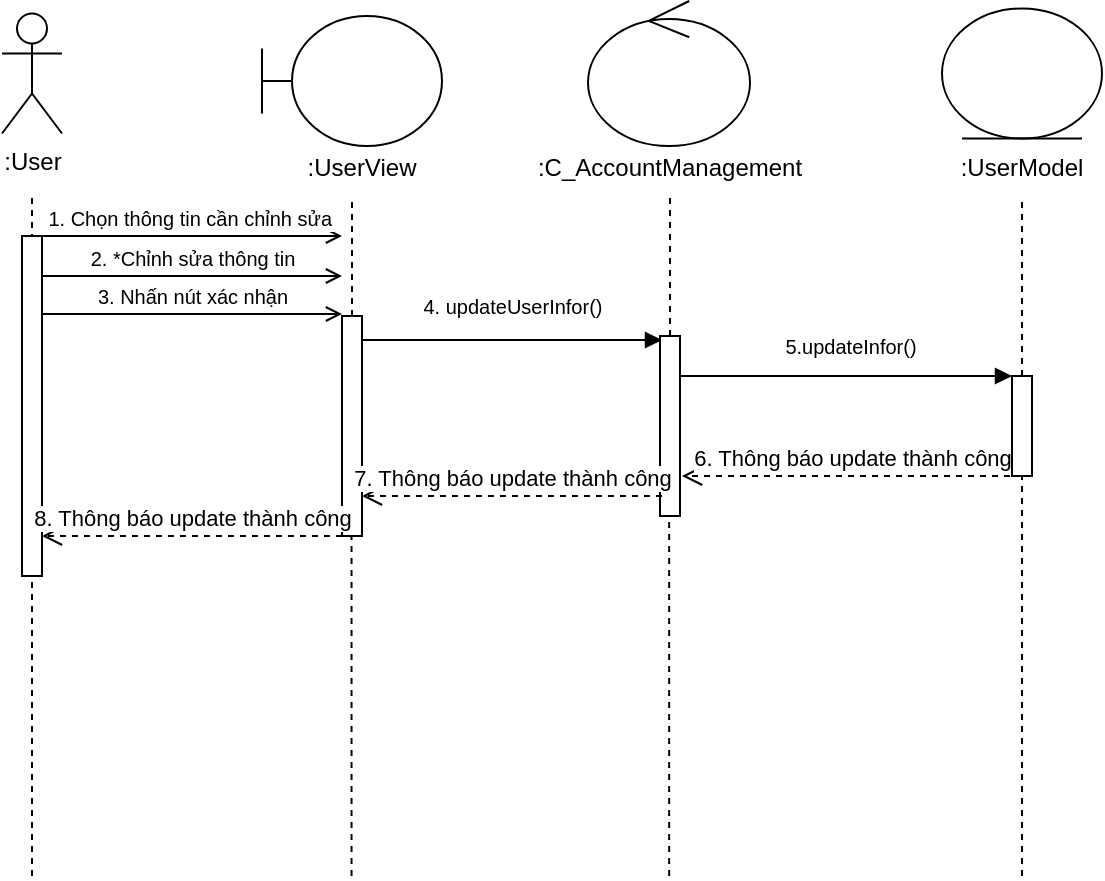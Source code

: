 <mxfile version="27.1.0">
  <diagram name="Trang-1" id="Y73uk2NvZazpeoCsTUrs">
    <mxGraphModel dx="1213" dy="625" grid="1" gridSize="10" guides="1" tooltips="1" connect="1" arrows="1" fold="1" page="1" pageScale="1" pageWidth="827" pageHeight="1169" math="0" shadow="0">
      <root>
        <mxCell id="0" />
        <mxCell id="1" parent="0" />
        <mxCell id="s8l3ISeXjByuw9BJptxl-1" value=":User" style="shape=umlActor;verticalLabelPosition=bottom;verticalAlign=top;html=1;outlineConnect=0;" parent="1" vertex="1">
          <mxGeometry x="80" y="48.75" width="30" height="60" as="geometry" />
        </mxCell>
        <mxCell id="s8l3ISeXjByuw9BJptxl-2" value="" style="endArrow=none;dashed=1;html=1;rounded=0;" parent="1" edge="1">
          <mxGeometry width="50" height="50" relative="1" as="geometry">
            <mxPoint x="95" y="480" as="sourcePoint" />
            <mxPoint x="95" y="140" as="targetPoint" />
          </mxGeometry>
        </mxCell>
        <mxCell id="s8l3ISeXjByuw9BJptxl-3" value="" style="shape=umlBoundary;whiteSpace=wrap;html=1;" parent="1" vertex="1">
          <mxGeometry x="210" y="50" width="90" height="65" as="geometry" />
        </mxCell>
        <mxCell id="s8l3ISeXjByuw9BJptxl-4" value="" style="ellipse;shape=umlControl;whiteSpace=wrap;html=1;" parent="1" vertex="1">
          <mxGeometry x="373" y="42.5" width="81" height="72.5" as="geometry" />
        </mxCell>
        <mxCell id="s8l3ISeXjByuw9BJptxl-5" value="" style="ellipse;shape=umlEntity;whiteSpace=wrap;html=1;" parent="1" vertex="1">
          <mxGeometry x="550" y="46.25" width="80" height="65" as="geometry" />
        </mxCell>
        <mxCell id="s8l3ISeXjByuw9BJptxl-6" value="" style="endArrow=none;dashed=1;html=1;rounded=0;" parent="1" source="ZXuasmkUzZKdzhuF5KMJ-9" edge="1">
          <mxGeometry width="50" height="50" relative="1" as="geometry">
            <mxPoint x="254.76" y="480" as="sourcePoint" />
            <mxPoint x="255" y="140" as="targetPoint" />
          </mxGeometry>
        </mxCell>
        <mxCell id="s8l3ISeXjByuw9BJptxl-7" value="" style="endArrow=none;dashed=1;html=1;rounded=0;" parent="1" source="ZXuasmkUzZKdzhuF5KMJ-11" edge="1">
          <mxGeometry width="50" height="50" relative="1" as="geometry">
            <mxPoint x="413.58" y="480" as="sourcePoint" />
            <mxPoint x="414" y="140" as="targetPoint" />
          </mxGeometry>
        </mxCell>
        <mxCell id="s8l3ISeXjByuw9BJptxl-8" value="" style="endArrow=none;dashed=1;html=1;rounded=0;" parent="1" source="ZXuasmkUzZKdzhuF5KMJ-21" edge="1">
          <mxGeometry width="50" height="50" relative="1" as="geometry">
            <mxPoint x="590" y="480" as="sourcePoint" />
            <mxPoint x="590" y="140" as="targetPoint" />
          </mxGeometry>
        </mxCell>
        <mxCell id="ZXuasmkUzZKdzhuF5KMJ-1" value="&lt;font style=&quot;font-size: 10px;&quot;&gt;1. Chọn thông tin cần chỉnh sửa&amp;nbsp;&lt;/font&gt;" style="html=1;verticalAlign=bottom;startArrow=none;startFill=0;endArrow=open;curved=0;rounded=0;endFill=0;" parent="1" edge="1">
          <mxGeometry width="60" relative="1" as="geometry">
            <mxPoint x="100" y="160" as="sourcePoint" />
            <mxPoint x="250" y="160" as="targetPoint" />
          </mxGeometry>
        </mxCell>
        <mxCell id="ZXuasmkUzZKdzhuF5KMJ-3" value="" style="html=1;points=[[0,0,0,0,5],[0,1,0,0,-5],[1,0,0,0,5],[1,1,0,0,-5]];perimeter=orthogonalPerimeter;outlineConnect=0;targetShapes=umlLifeline;portConstraint=eastwest;newEdgeStyle={&quot;curved&quot;:0,&quot;rounded&quot;:0};" parent="1" vertex="1">
          <mxGeometry x="90" y="160" width="10" height="170" as="geometry" />
        </mxCell>
        <mxCell id="ZXuasmkUzZKdzhuF5KMJ-6" value="" style="html=1;verticalAlign=bottom;startArrow=none;startFill=0;endArrow=block;curved=0;rounded=0;endFill=1;" parent="1" edge="1">
          <mxGeometry width="60" relative="1" as="geometry">
            <mxPoint x="255" y="212" as="sourcePoint" />
            <mxPoint x="410" y="212" as="targetPoint" />
          </mxGeometry>
        </mxCell>
        <mxCell id="ZXuasmkUzZKdzhuF5KMJ-7" value="&lt;font style=&quot;font-size: 10px;&quot;&gt;2. *Chỉnh sửa thông tin&lt;/font&gt;" style="html=1;verticalAlign=bottom;startArrow=none;startFill=0;endArrow=open;curved=0;rounded=0;endFill=0;" parent="1" edge="1">
          <mxGeometry width="60" relative="1" as="geometry">
            <mxPoint x="100" y="180" as="sourcePoint" />
            <mxPoint x="250" y="180" as="targetPoint" />
          </mxGeometry>
        </mxCell>
        <mxCell id="ZXuasmkUzZKdzhuF5KMJ-8" value="&lt;font style=&quot;font-size: 10px;&quot;&gt;4. updateUserInfor()&lt;/font&gt;" style="text;html=1;align=center;verticalAlign=middle;resizable=0;points=[];autosize=1;strokeColor=none;fillColor=none;" parent="1" vertex="1">
          <mxGeometry x="280" y="180" width="110" height="30" as="geometry" />
        </mxCell>
        <mxCell id="ZXuasmkUzZKdzhuF5KMJ-10" value="" style="endArrow=none;dashed=1;html=1;rounded=0;" parent="1" target="ZXuasmkUzZKdzhuF5KMJ-9" edge="1">
          <mxGeometry width="50" height="50" relative="1" as="geometry">
            <mxPoint x="254.76" y="480" as="sourcePoint" />
            <mxPoint x="254.76" y="130" as="targetPoint" />
          </mxGeometry>
        </mxCell>
        <mxCell id="ZXuasmkUzZKdzhuF5KMJ-9" value="" style="html=1;points=[[0,0,0,0,5],[0,1,0,0,-5],[1,0,0,0,5],[1,1,0,0,-5]];perimeter=orthogonalPerimeter;outlineConnect=0;targetShapes=umlLifeline;portConstraint=eastwest;newEdgeStyle={&quot;curved&quot;:0,&quot;rounded&quot;:0};" parent="1" vertex="1">
          <mxGeometry x="250" y="200" width="10" height="110" as="geometry" />
        </mxCell>
        <mxCell id="ZXuasmkUzZKdzhuF5KMJ-12" value="" style="endArrow=none;dashed=1;html=1;rounded=0;" parent="1" target="ZXuasmkUzZKdzhuF5KMJ-11" edge="1">
          <mxGeometry width="50" height="50" relative="1" as="geometry">
            <mxPoint x="413.58" y="480" as="sourcePoint" />
            <mxPoint x="413.58" y="130" as="targetPoint" />
          </mxGeometry>
        </mxCell>
        <mxCell id="ZXuasmkUzZKdzhuF5KMJ-11" value="" style="html=1;points=[[0,0,0,0,5],[0,1,0,0,-5],[1,0,0,0,5],[1,1,0,0,-5]];perimeter=orthogonalPerimeter;outlineConnect=0;targetShapes=umlLifeline;portConstraint=eastwest;newEdgeStyle={&quot;curved&quot;:0,&quot;rounded&quot;:0};" parent="1" vertex="1">
          <mxGeometry x="409" y="210" width="10" height="90" as="geometry" />
        </mxCell>
        <mxCell id="ZXuasmkUzZKdzhuF5KMJ-16" value="" style="html=1;verticalAlign=bottom;startArrow=none;startFill=0;endArrow=block;curved=0;rounded=0;endFill=1;" parent="1" target="ZXuasmkUzZKdzhuF5KMJ-21" edge="1">
          <mxGeometry width="60" relative="1" as="geometry">
            <mxPoint x="419" y="230" as="sourcePoint" />
            <mxPoint x="590" y="231" as="targetPoint" />
          </mxGeometry>
        </mxCell>
        <mxCell id="ZXuasmkUzZKdzhuF5KMJ-17" value="&lt;span style=&quot;font-size: 10px;&quot;&gt;5.updateInfor()&lt;/span&gt;" style="text;html=1;align=center;verticalAlign=middle;resizable=0;points=[];autosize=1;strokeColor=none;fillColor=none;" parent="1" vertex="1">
          <mxGeometry x="459" y="200" width="90" height="30" as="geometry" />
        </mxCell>
        <mxCell id="ZXuasmkUzZKdzhuF5KMJ-20" value="6. Thông báo update thành công" style="html=1;verticalAlign=bottom;endArrow=open;dashed=1;endSize=8;curved=0;rounded=0;" parent="1" edge="1">
          <mxGeometry relative="1" as="geometry">
            <mxPoint x="590" y="280" as="sourcePoint" />
            <mxPoint x="420" y="280" as="targetPoint" />
          </mxGeometry>
        </mxCell>
        <mxCell id="ZXuasmkUzZKdzhuF5KMJ-22" value="" style="endArrow=none;dashed=1;html=1;rounded=0;" parent="1" target="ZXuasmkUzZKdzhuF5KMJ-21" edge="1">
          <mxGeometry width="50" height="50" relative="1" as="geometry">
            <mxPoint x="590" y="480" as="sourcePoint" />
            <mxPoint x="590" y="130" as="targetPoint" />
          </mxGeometry>
        </mxCell>
        <mxCell id="ZXuasmkUzZKdzhuF5KMJ-21" value="" style="html=1;points=[[0,0,0,0,5],[0,1,0,0,-5],[1,0,0,0,5],[1,1,0,0,-5]];perimeter=orthogonalPerimeter;outlineConnect=0;targetShapes=umlLifeline;portConstraint=eastwest;newEdgeStyle={&quot;curved&quot;:0,&quot;rounded&quot;:0};" parent="1" vertex="1">
          <mxGeometry x="585" y="230" width="10" height="50" as="geometry" />
        </mxCell>
        <mxCell id="ZXuasmkUzZKdzhuF5KMJ-23" value="7. Thông báo update thành công" style="html=1;verticalAlign=bottom;endArrow=open;dashed=1;endSize=8;curved=0;rounded=0;" parent="1" edge="1">
          <mxGeometry relative="1" as="geometry">
            <mxPoint x="410" y="290" as="sourcePoint" />
            <mxPoint x="260" y="290" as="targetPoint" />
          </mxGeometry>
        </mxCell>
        <mxCell id="ZXuasmkUzZKdzhuF5KMJ-24" value="8. Thông báo update thành công" style="html=1;verticalAlign=bottom;endArrow=open;dashed=1;endSize=8;curved=0;rounded=0;" parent="1" edge="1">
          <mxGeometry relative="1" as="geometry">
            <mxPoint x="250" y="310" as="sourcePoint" />
            <mxPoint x="100" y="310" as="targetPoint" />
          </mxGeometry>
        </mxCell>
        <mxCell id="OxjH_Q3D3YFYLWuAGoFS-3" value=":UserView" style="text;html=1;align=center;verticalAlign=middle;whiteSpace=wrap;rounded=0;" parent="1" vertex="1">
          <mxGeometry x="230" y="111.25" width="60" height="30" as="geometry" />
        </mxCell>
        <mxCell id="OxjH_Q3D3YFYLWuAGoFS-4" value=":C_AccountManagement" style="text;html=1;align=center;verticalAlign=middle;whiteSpace=wrap;rounded=0;" parent="1" vertex="1">
          <mxGeometry x="384" y="111.25" width="60" height="30" as="geometry" />
        </mxCell>
        <mxCell id="OxjH_Q3D3YFYLWuAGoFS-5" value=":UserModel" style="text;html=1;align=center;verticalAlign=middle;whiteSpace=wrap;rounded=0;" parent="1" vertex="1">
          <mxGeometry x="560" y="111.25" width="60" height="30" as="geometry" />
        </mxCell>
        <mxCell id="p3j0jRNmGFLOpFHyG1s8-1" value="&lt;font style=&quot;font-size: 10px;&quot;&gt;3. Nhấn nút xác nhận&lt;/font&gt;" style="html=1;verticalAlign=bottom;startArrow=none;startFill=0;endArrow=open;curved=0;rounded=0;endFill=0;" edge="1" parent="1">
          <mxGeometry width="60" relative="1" as="geometry">
            <mxPoint x="100" y="199" as="sourcePoint" />
            <mxPoint x="250" y="199" as="targetPoint" />
          </mxGeometry>
        </mxCell>
      </root>
    </mxGraphModel>
  </diagram>
</mxfile>
